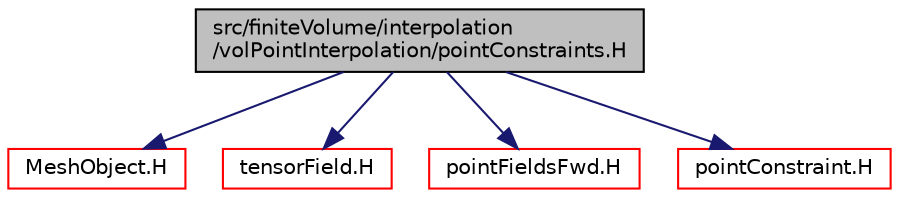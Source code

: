 digraph "src/finiteVolume/interpolation/volPointInterpolation/pointConstraints.H"
{
  bgcolor="transparent";
  edge [fontname="Helvetica",fontsize="10",labelfontname="Helvetica",labelfontsize="10"];
  node [fontname="Helvetica",fontsize="10",shape=record];
  Node1 [label="src/finiteVolume/interpolation\l/volPointInterpolation/pointConstraints.H",height=0.2,width=0.4,color="black", fillcolor="grey75", style="filled", fontcolor="black"];
  Node1 -> Node2 [color="midnightblue",fontsize="10",style="solid",fontname="Helvetica"];
  Node2 [label="MeshObject.H",height=0.2,width=0.4,color="red",URL="$a08650.html"];
  Node1 -> Node3 [color="midnightblue",fontsize="10",style="solid",fontname="Helvetica"];
  Node3 [label="tensorField.H",height=0.2,width=0.4,color="red",URL="$a08150.html"];
  Node1 -> Node4 [color="midnightblue",fontsize="10",style="solid",fontname="Helvetica"];
  Node4 [label="pointFieldsFwd.H",height=0.2,width=0.4,color="red",URL="$a08206.html"];
  Node1 -> Node5 [color="midnightblue",fontsize="10",style="solid",fontname="Helvetica"];
  Node5 [label="pointConstraint.H",height=0.2,width=0.4,color="red",URL="$a08291.html"];
}
